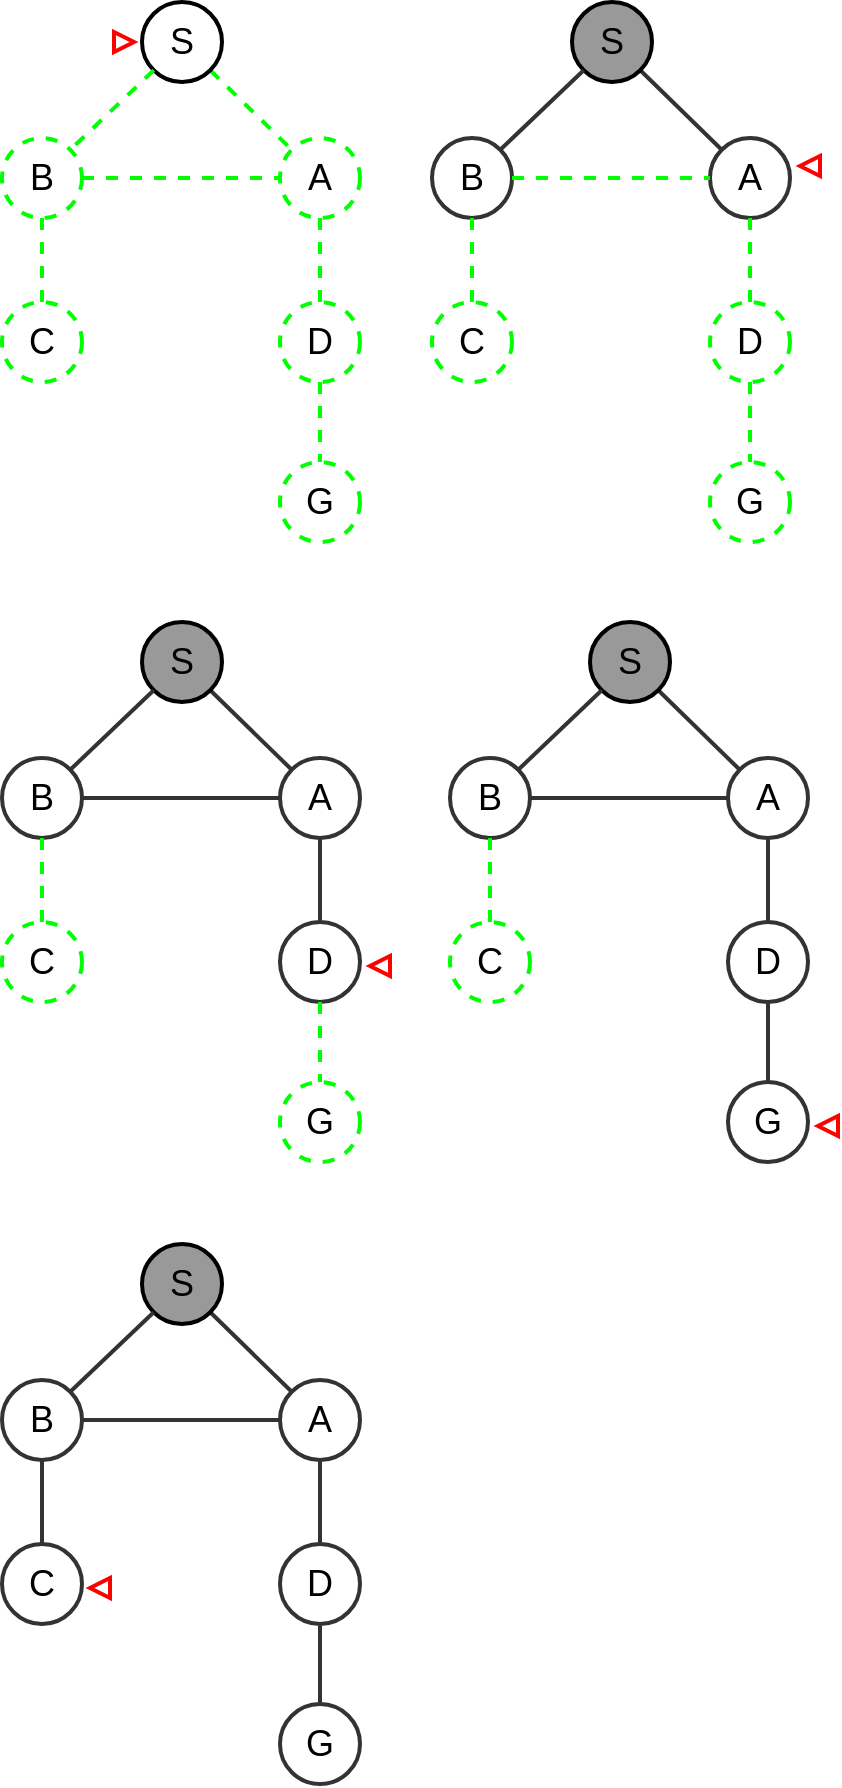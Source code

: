 <mxfile version="20.2.3" type="github">
  <diagram id="JBaPHp9FMGA2kXpj314d" name="Page-1">
    <mxGraphModel dx="824" dy="450" grid="0" gridSize="10" guides="1" tooltips="1" connect="1" arrows="1" fold="1" page="1" pageScale="1" pageWidth="850" pageHeight="1100" math="0" shadow="0">
      <root>
        <mxCell id="0" />
        <mxCell id="1" parent="0" />
        <mxCell id="PjGAKiC9PBEhKYJ4-9Ws-8" style="edgeStyle=none;rounded=0;orthogonalLoop=1;jettySize=auto;html=1;exitX=1;exitY=1;exitDx=0;exitDy=0;fontSize=18;entryX=0;entryY=0;entryDx=0;entryDy=0;endArrow=none;endFill=0;fontStyle=0;fillColor=#d5e8d4;strokeColor=#00FF00;dashed=1;strokeWidth=2;" edge="1" parent="1" source="PjGAKiC9PBEhKYJ4-9Ws-1" target="PjGAKiC9PBEhKYJ4-9Ws-4">
          <mxGeometry relative="1" as="geometry" />
        </mxCell>
        <mxCell id="PjGAKiC9PBEhKYJ4-9Ws-1" value="&lt;font style=&quot;font-size: 18px;&quot;&gt;S&lt;/font&gt;" style="ellipse;whiteSpace=wrap;html=1;strokeWidth=2;" vertex="1" parent="1">
          <mxGeometry x="280" y="110" width="40" height="40" as="geometry" />
        </mxCell>
        <mxCell id="PjGAKiC9PBEhKYJ4-9Ws-3" value="&lt;font style=&quot;font-size: 18px;&quot;&gt;B&lt;/font&gt;" style="ellipse;whiteSpace=wrap;html=1;fillColor=none;strokeColor=#00FF00;dashed=1;strokeWidth=2;" vertex="1" parent="1">
          <mxGeometry x="210" y="178" width="40" height="40" as="geometry" />
        </mxCell>
        <mxCell id="PjGAKiC9PBEhKYJ4-9Ws-4" value="&lt;font style=&quot;font-size: 18px;&quot;&gt;A&lt;/font&gt;" style="ellipse;whiteSpace=wrap;html=1;fillColor=none;strokeColor=#00FF00;dashed=1;strokeWidth=2;" vertex="1" parent="1">
          <mxGeometry x="349" y="178" width="40" height="40" as="geometry" />
        </mxCell>
        <mxCell id="PjGAKiC9PBEhKYJ4-9Ws-5" value="&lt;font style=&quot;font-size: 18px;&quot;&gt;C&lt;/font&gt;" style="ellipse;whiteSpace=wrap;html=1;fillColor=none;strokeColor=#00FF00;dashed=1;strokeWidth=2;" vertex="1" parent="1">
          <mxGeometry x="210" y="260" width="40" height="40" as="geometry" />
        </mxCell>
        <mxCell id="PjGAKiC9PBEhKYJ4-9Ws-6" value="&lt;font style=&quot;font-size: 18px;&quot;&gt;D&lt;/font&gt;" style="ellipse;whiteSpace=wrap;html=1;fillColor=none;strokeColor=#00FF00;dashed=1;strokeWidth=2;" vertex="1" parent="1">
          <mxGeometry x="349" y="260" width="40" height="40" as="geometry" />
        </mxCell>
        <mxCell id="PjGAKiC9PBEhKYJ4-9Ws-7" value="&lt;font style=&quot;font-size: 18px;&quot;&gt;G&lt;/font&gt;" style="ellipse;whiteSpace=wrap;html=1;fillColor=none;strokeColor=#00FF00;dashed=1;strokeWidth=2;" vertex="1" parent="1">
          <mxGeometry x="349" y="340" width="40" height="40" as="geometry" />
        </mxCell>
        <mxCell id="PjGAKiC9PBEhKYJ4-9Ws-9" style="edgeStyle=none;rounded=0;orthogonalLoop=1;jettySize=auto;html=1;exitX=0;exitY=1;exitDx=0;exitDy=0;fontSize=18;entryX=1;entryY=0;entryDx=0;entryDy=0;endArrow=none;endFill=0;fontStyle=0;fillColor=#d5e8d4;strokeColor=#00FF00;dashed=1;strokeWidth=2;" edge="1" parent="1" source="PjGAKiC9PBEhKYJ4-9Ws-1" target="PjGAKiC9PBEhKYJ4-9Ws-3">
          <mxGeometry relative="1" as="geometry">
            <mxPoint x="324.142" y="154.142" as="sourcePoint" />
            <mxPoint x="375.858" y="215.858" as="targetPoint" />
          </mxGeometry>
        </mxCell>
        <mxCell id="PjGAKiC9PBEhKYJ4-9Ws-10" style="edgeStyle=none;rounded=0;orthogonalLoop=1;jettySize=auto;html=1;exitX=0.5;exitY=1;exitDx=0;exitDy=0;fontSize=18;entryX=0.5;entryY=0;entryDx=0;entryDy=0;endArrow=none;endFill=0;fillColor=#d5e8d4;strokeColor=#00FF00;dashed=1;strokeWidth=2;" edge="1" parent="1" source="PjGAKiC9PBEhKYJ4-9Ws-4" target="PjGAKiC9PBEhKYJ4-9Ws-6">
          <mxGeometry relative="1" as="geometry">
            <mxPoint x="334.142" y="164.142" as="sourcePoint" />
            <mxPoint x="385.858" y="225.858" as="targetPoint" />
          </mxGeometry>
        </mxCell>
        <mxCell id="PjGAKiC9PBEhKYJ4-9Ws-11" style="edgeStyle=none;rounded=0;orthogonalLoop=1;jettySize=auto;html=1;exitX=0.5;exitY=1;exitDx=0;exitDy=0;fontSize=18;entryX=0.5;entryY=0;entryDx=0;entryDy=0;endArrow=none;endFill=0;fillColor=#d5e8d4;strokeColor=#00FF00;dashed=1;strokeWidth=2;" edge="1" parent="1" source="PjGAKiC9PBEhKYJ4-9Ws-6" target="PjGAKiC9PBEhKYJ4-9Ws-7">
          <mxGeometry relative="1" as="geometry">
            <mxPoint x="390" y="250" as="sourcePoint" />
            <mxPoint x="390" y="320" as="targetPoint" />
          </mxGeometry>
        </mxCell>
        <mxCell id="PjGAKiC9PBEhKYJ4-9Ws-12" style="edgeStyle=none;rounded=0;orthogonalLoop=1;jettySize=auto;html=1;exitX=1;exitY=0.5;exitDx=0;exitDy=0;fontSize=18;entryX=0;entryY=0.5;entryDx=0;entryDy=0;endArrow=none;endFill=0;fillColor=#d5e8d4;strokeColor=#00FF00;dashed=1;strokeWidth=2;" edge="1" parent="1" source="PjGAKiC9PBEhKYJ4-9Ws-3" target="PjGAKiC9PBEhKYJ4-9Ws-4">
          <mxGeometry relative="1" as="geometry">
            <mxPoint x="400" y="260" as="sourcePoint" />
            <mxPoint x="400" y="330" as="targetPoint" />
          </mxGeometry>
        </mxCell>
        <mxCell id="PjGAKiC9PBEhKYJ4-9Ws-13" style="edgeStyle=none;rounded=0;orthogonalLoop=1;jettySize=auto;html=1;exitX=0.5;exitY=1;exitDx=0;exitDy=0;fontSize=18;entryX=0.5;entryY=0;entryDx=0;entryDy=0;endArrow=none;endFill=0;fillColor=#d5e8d4;strokeColor=#00FF00;dashed=1;strokeWidth=2;" edge="1" parent="1" source="PjGAKiC9PBEhKYJ4-9Ws-3" target="PjGAKiC9PBEhKYJ4-9Ws-5">
          <mxGeometry relative="1" as="geometry">
            <mxPoint x="410" y="270" as="sourcePoint" />
            <mxPoint x="410" y="340" as="targetPoint" />
          </mxGeometry>
        </mxCell>
        <mxCell id="PjGAKiC9PBEhKYJ4-9Ws-15" value="" style="triangle;whiteSpace=wrap;html=1;fontSize=18;strokeColor=#FF0000;strokeWidth=2;fillColor=none;" vertex="1" parent="1">
          <mxGeometry x="266" y="125" width="10" height="10" as="geometry" />
        </mxCell>
        <mxCell id="PjGAKiC9PBEhKYJ4-9Ws-16" style="edgeStyle=none;rounded=0;orthogonalLoop=1;jettySize=auto;html=1;exitX=1;exitY=1;exitDx=0;exitDy=0;fontSize=18;entryX=0;entryY=0;entryDx=0;entryDy=0;endArrow=none;endFill=0;fontStyle=0;fillColor=#d5e8d4;strokeColor=#333333;strokeWidth=2;" edge="1" parent="1" source="PjGAKiC9PBEhKYJ4-9Ws-17" target="PjGAKiC9PBEhKYJ4-9Ws-19">
          <mxGeometry relative="1" as="geometry" />
        </mxCell>
        <mxCell id="PjGAKiC9PBEhKYJ4-9Ws-17" value="&lt;font style=&quot;font-size: 18px;&quot;&gt;S&lt;/font&gt;" style="ellipse;whiteSpace=wrap;html=1;strokeWidth=2;fillColor=#999999;" vertex="1" parent="1">
          <mxGeometry x="495" y="110" width="40" height="40" as="geometry" />
        </mxCell>
        <mxCell id="PjGAKiC9PBEhKYJ4-9Ws-18" value="&lt;font style=&quot;font-size: 18px;&quot;&gt;B&lt;/font&gt;" style="ellipse;whiteSpace=wrap;html=1;fillColor=none;strokeColor=#333333;strokeWidth=2;" vertex="1" parent="1">
          <mxGeometry x="425" y="178" width="40" height="40" as="geometry" />
        </mxCell>
        <mxCell id="PjGAKiC9PBEhKYJ4-9Ws-19" value="&lt;font style=&quot;font-size: 18px;&quot;&gt;A&lt;/font&gt;" style="ellipse;whiteSpace=wrap;html=1;fillColor=none;strokeColor=#333333;strokeWidth=2;" vertex="1" parent="1">
          <mxGeometry x="564" y="178" width="40" height="40" as="geometry" />
        </mxCell>
        <mxCell id="PjGAKiC9PBEhKYJ4-9Ws-20" value="&lt;font style=&quot;font-size: 18px;&quot;&gt;C&lt;/font&gt;" style="ellipse;whiteSpace=wrap;html=1;fillColor=none;strokeColor=#00FF00;dashed=1;strokeWidth=2;" vertex="1" parent="1">
          <mxGeometry x="425" y="260" width="40" height="40" as="geometry" />
        </mxCell>
        <mxCell id="PjGAKiC9PBEhKYJ4-9Ws-21" value="&lt;font style=&quot;font-size: 18px;&quot;&gt;D&lt;/font&gt;" style="ellipse;whiteSpace=wrap;html=1;fillColor=none;strokeColor=#00FF00;dashed=1;strokeWidth=2;" vertex="1" parent="1">
          <mxGeometry x="564" y="260" width="40" height="40" as="geometry" />
        </mxCell>
        <mxCell id="PjGAKiC9PBEhKYJ4-9Ws-22" value="&lt;font style=&quot;font-size: 18px;&quot;&gt;G&lt;/font&gt;" style="ellipse;whiteSpace=wrap;html=1;fillColor=none;strokeColor=#00FF00;dashed=1;strokeWidth=2;" vertex="1" parent="1">
          <mxGeometry x="564" y="340" width="40" height="40" as="geometry" />
        </mxCell>
        <mxCell id="PjGAKiC9PBEhKYJ4-9Ws-23" style="edgeStyle=none;rounded=0;orthogonalLoop=1;jettySize=auto;html=1;exitX=0;exitY=1;exitDx=0;exitDy=0;fontSize=18;entryX=1;entryY=0;entryDx=0;entryDy=0;endArrow=none;endFill=0;fontStyle=0;fillColor=#d5e8d4;strokeColor=#333333;strokeWidth=2;" edge="1" parent="1" source="PjGAKiC9PBEhKYJ4-9Ws-17" target="PjGAKiC9PBEhKYJ4-9Ws-18">
          <mxGeometry relative="1" as="geometry">
            <mxPoint x="539.142" y="154.142" as="sourcePoint" />
            <mxPoint x="590.858" y="215.858" as="targetPoint" />
          </mxGeometry>
        </mxCell>
        <mxCell id="PjGAKiC9PBEhKYJ4-9Ws-24" style="edgeStyle=none;rounded=0;orthogonalLoop=1;jettySize=auto;html=1;exitX=0.5;exitY=1;exitDx=0;exitDy=0;fontSize=18;entryX=0.5;entryY=0;entryDx=0;entryDy=0;endArrow=none;endFill=0;fillColor=#d5e8d4;strokeColor=#00FF00;dashed=1;strokeWidth=2;" edge="1" parent="1" source="PjGAKiC9PBEhKYJ4-9Ws-19" target="PjGAKiC9PBEhKYJ4-9Ws-21">
          <mxGeometry relative="1" as="geometry">
            <mxPoint x="549.142" y="164.142" as="sourcePoint" />
            <mxPoint x="600.858" y="225.858" as="targetPoint" />
          </mxGeometry>
        </mxCell>
        <mxCell id="PjGAKiC9PBEhKYJ4-9Ws-25" style="edgeStyle=none;rounded=0;orthogonalLoop=1;jettySize=auto;html=1;exitX=0.5;exitY=1;exitDx=0;exitDy=0;fontSize=18;entryX=0.5;entryY=0;entryDx=0;entryDy=0;endArrow=none;endFill=0;fillColor=#d5e8d4;strokeColor=#00FF00;dashed=1;strokeWidth=2;" edge="1" parent="1" source="PjGAKiC9PBEhKYJ4-9Ws-21" target="PjGAKiC9PBEhKYJ4-9Ws-22">
          <mxGeometry relative="1" as="geometry">
            <mxPoint x="605" y="250" as="sourcePoint" />
            <mxPoint x="605" y="320" as="targetPoint" />
          </mxGeometry>
        </mxCell>
        <mxCell id="PjGAKiC9PBEhKYJ4-9Ws-26" style="edgeStyle=none;rounded=0;orthogonalLoop=1;jettySize=auto;html=1;exitX=1;exitY=0.5;exitDx=0;exitDy=0;fontSize=18;entryX=0;entryY=0.5;entryDx=0;entryDy=0;endArrow=none;endFill=0;fillColor=#d5e8d4;strokeColor=#00FF00;dashed=1;strokeWidth=2;" edge="1" parent="1" source="PjGAKiC9PBEhKYJ4-9Ws-18" target="PjGAKiC9PBEhKYJ4-9Ws-19">
          <mxGeometry relative="1" as="geometry">
            <mxPoint x="615" y="260" as="sourcePoint" />
            <mxPoint x="615" y="330" as="targetPoint" />
          </mxGeometry>
        </mxCell>
        <mxCell id="PjGAKiC9PBEhKYJ4-9Ws-27" style="edgeStyle=none;rounded=0;orthogonalLoop=1;jettySize=auto;html=1;exitX=0.5;exitY=1;exitDx=0;exitDy=0;fontSize=18;entryX=0.5;entryY=0;entryDx=0;entryDy=0;endArrow=none;endFill=0;fillColor=#d5e8d4;strokeColor=#00FF00;dashed=1;strokeWidth=2;" edge="1" parent="1" source="PjGAKiC9PBEhKYJ4-9Ws-18" target="PjGAKiC9PBEhKYJ4-9Ws-20">
          <mxGeometry relative="1" as="geometry">
            <mxPoint x="625" y="270" as="sourcePoint" />
            <mxPoint x="625" y="340" as="targetPoint" />
          </mxGeometry>
        </mxCell>
        <mxCell id="PjGAKiC9PBEhKYJ4-9Ws-28" value="" style="triangle;whiteSpace=wrap;html=1;fontSize=18;strokeColor=#FF0000;strokeWidth=2;fillColor=none;rotation=-180;" vertex="1" parent="1">
          <mxGeometry x="609" y="187" width="10" height="10" as="geometry" />
        </mxCell>
        <mxCell id="PjGAKiC9PBEhKYJ4-9Ws-29" style="edgeStyle=none;rounded=0;orthogonalLoop=1;jettySize=auto;html=1;exitX=1;exitY=1;exitDx=0;exitDy=0;fontSize=18;entryX=0;entryY=0;entryDx=0;entryDy=0;endArrow=none;endFill=0;fontStyle=0;fillColor=#d5e8d4;strokeColor=#333333;strokeWidth=2;" edge="1" parent="1" source="PjGAKiC9PBEhKYJ4-9Ws-30" target="PjGAKiC9PBEhKYJ4-9Ws-32">
          <mxGeometry relative="1" as="geometry" />
        </mxCell>
        <mxCell id="PjGAKiC9PBEhKYJ4-9Ws-30" value="&lt;font style=&quot;font-size: 18px;&quot;&gt;S&lt;/font&gt;" style="ellipse;whiteSpace=wrap;html=1;strokeWidth=2;fillColor=#999999;" vertex="1" parent="1">
          <mxGeometry x="280" y="420" width="40" height="40" as="geometry" />
        </mxCell>
        <mxCell id="PjGAKiC9PBEhKYJ4-9Ws-31" value="&lt;font style=&quot;font-size: 18px;&quot;&gt;B&lt;/font&gt;" style="ellipse;whiteSpace=wrap;html=1;fillColor=none;strokeColor=#333333;strokeWidth=2;" vertex="1" parent="1">
          <mxGeometry x="210" y="488" width="40" height="40" as="geometry" />
        </mxCell>
        <mxCell id="PjGAKiC9PBEhKYJ4-9Ws-32" value="&lt;font style=&quot;font-size: 18px;&quot;&gt;A&lt;/font&gt;" style="ellipse;whiteSpace=wrap;html=1;fillColor=none;strokeColor=#333333;strokeWidth=2;" vertex="1" parent="1">
          <mxGeometry x="349" y="488" width="40" height="40" as="geometry" />
        </mxCell>
        <mxCell id="PjGAKiC9PBEhKYJ4-9Ws-33" value="&lt;font style=&quot;font-size: 18px;&quot;&gt;C&lt;/font&gt;" style="ellipse;whiteSpace=wrap;html=1;fillColor=none;strokeColor=#00FF00;dashed=1;strokeWidth=2;" vertex="1" parent="1">
          <mxGeometry x="210" y="570" width="40" height="40" as="geometry" />
        </mxCell>
        <mxCell id="PjGAKiC9PBEhKYJ4-9Ws-34" value="&lt;font style=&quot;font-size: 18px;&quot;&gt;D&lt;/font&gt;" style="ellipse;whiteSpace=wrap;html=1;fillColor=none;strokeColor=#333333;strokeWidth=2;" vertex="1" parent="1">
          <mxGeometry x="349" y="570" width="40" height="40" as="geometry" />
        </mxCell>
        <mxCell id="PjGAKiC9PBEhKYJ4-9Ws-35" value="&lt;font style=&quot;font-size: 18px;&quot;&gt;G&lt;/font&gt;" style="ellipse;whiteSpace=wrap;html=1;fillColor=none;strokeColor=#00FF00;dashed=1;strokeWidth=2;" vertex="1" parent="1">
          <mxGeometry x="349" y="650" width="40" height="40" as="geometry" />
        </mxCell>
        <mxCell id="PjGAKiC9PBEhKYJ4-9Ws-36" style="edgeStyle=none;rounded=0;orthogonalLoop=1;jettySize=auto;html=1;exitX=0;exitY=1;exitDx=0;exitDy=0;fontSize=18;entryX=1;entryY=0;entryDx=0;entryDy=0;endArrow=none;endFill=0;fontStyle=0;fillColor=#d5e8d4;strokeColor=#333333;strokeWidth=2;" edge="1" parent="1" source="PjGAKiC9PBEhKYJ4-9Ws-30" target="PjGAKiC9PBEhKYJ4-9Ws-31">
          <mxGeometry relative="1" as="geometry">
            <mxPoint x="324.142" y="464.142" as="sourcePoint" />
            <mxPoint x="375.858" y="525.858" as="targetPoint" />
          </mxGeometry>
        </mxCell>
        <mxCell id="PjGAKiC9PBEhKYJ4-9Ws-37" style="edgeStyle=none;rounded=0;orthogonalLoop=1;jettySize=auto;html=1;exitX=0.5;exitY=1;exitDx=0;exitDy=0;fontSize=18;entryX=0.5;entryY=0;entryDx=0;entryDy=0;endArrow=none;endFill=0;fillColor=#d5e8d4;strokeColor=#333333;strokeWidth=2;" edge="1" parent="1" source="PjGAKiC9PBEhKYJ4-9Ws-32" target="PjGAKiC9PBEhKYJ4-9Ws-34">
          <mxGeometry relative="1" as="geometry">
            <mxPoint x="334.142" y="474.142" as="sourcePoint" />
            <mxPoint x="385.858" y="535.858" as="targetPoint" />
          </mxGeometry>
        </mxCell>
        <mxCell id="PjGAKiC9PBEhKYJ4-9Ws-38" style="edgeStyle=none;rounded=0;orthogonalLoop=1;jettySize=auto;html=1;exitX=0.5;exitY=1;exitDx=0;exitDy=0;fontSize=18;entryX=0.5;entryY=0;entryDx=0;entryDy=0;endArrow=none;endFill=0;fillColor=#d5e8d4;strokeColor=#00FF00;dashed=1;strokeWidth=2;" edge="1" parent="1" source="PjGAKiC9PBEhKYJ4-9Ws-34" target="PjGAKiC9PBEhKYJ4-9Ws-35">
          <mxGeometry relative="1" as="geometry">
            <mxPoint x="390" y="560" as="sourcePoint" />
            <mxPoint x="390" y="630" as="targetPoint" />
          </mxGeometry>
        </mxCell>
        <mxCell id="PjGAKiC9PBEhKYJ4-9Ws-39" style="edgeStyle=none;rounded=0;orthogonalLoop=1;jettySize=auto;html=1;exitX=1;exitY=0.5;exitDx=0;exitDy=0;fontSize=18;entryX=0;entryY=0.5;entryDx=0;entryDy=0;endArrow=none;endFill=0;fillColor=#d5e8d4;strokeColor=#333333;strokeWidth=2;" edge="1" parent="1" source="PjGAKiC9PBEhKYJ4-9Ws-31" target="PjGAKiC9PBEhKYJ4-9Ws-32">
          <mxGeometry relative="1" as="geometry">
            <mxPoint x="400" y="570" as="sourcePoint" />
            <mxPoint x="400" y="640" as="targetPoint" />
          </mxGeometry>
        </mxCell>
        <mxCell id="PjGAKiC9PBEhKYJ4-9Ws-40" style="edgeStyle=none;rounded=0;orthogonalLoop=1;jettySize=auto;html=1;exitX=0.5;exitY=1;exitDx=0;exitDy=0;fontSize=18;entryX=0.5;entryY=0;entryDx=0;entryDy=0;endArrow=none;endFill=0;fillColor=#d5e8d4;strokeColor=#00FF00;dashed=1;strokeWidth=2;" edge="1" parent="1" source="PjGAKiC9PBEhKYJ4-9Ws-31" target="PjGAKiC9PBEhKYJ4-9Ws-33">
          <mxGeometry relative="1" as="geometry">
            <mxPoint x="410" y="580" as="sourcePoint" />
            <mxPoint x="410" y="650" as="targetPoint" />
          </mxGeometry>
        </mxCell>
        <mxCell id="PjGAKiC9PBEhKYJ4-9Ws-41" value="" style="triangle;whiteSpace=wrap;html=1;fontSize=18;strokeColor=#FF0000;strokeWidth=2;fillColor=none;rotation=-180;" vertex="1" parent="1">
          <mxGeometry x="394" y="587" width="10" height="10" as="geometry" />
        </mxCell>
        <mxCell id="PjGAKiC9PBEhKYJ4-9Ws-43" style="edgeStyle=none;rounded=0;orthogonalLoop=1;jettySize=auto;html=1;exitX=1;exitY=1;exitDx=0;exitDy=0;fontSize=18;entryX=0;entryY=0;entryDx=0;entryDy=0;endArrow=none;endFill=0;fontStyle=0;fillColor=#d5e8d4;strokeColor=#333333;strokeWidth=2;" edge="1" parent="1" source="PjGAKiC9PBEhKYJ4-9Ws-44" target="PjGAKiC9PBEhKYJ4-9Ws-46">
          <mxGeometry relative="1" as="geometry" />
        </mxCell>
        <mxCell id="PjGAKiC9PBEhKYJ4-9Ws-44" value="&lt;font style=&quot;font-size: 18px;&quot;&gt;S&lt;/font&gt;" style="ellipse;whiteSpace=wrap;html=1;strokeWidth=2;fillColor=#999999;" vertex="1" parent="1">
          <mxGeometry x="504" y="420" width="40" height="40" as="geometry" />
        </mxCell>
        <mxCell id="PjGAKiC9PBEhKYJ4-9Ws-45" value="&lt;font style=&quot;font-size: 18px;&quot;&gt;B&lt;/font&gt;" style="ellipse;whiteSpace=wrap;html=1;fillColor=none;strokeColor=#333333;strokeWidth=2;" vertex="1" parent="1">
          <mxGeometry x="434" y="488" width="40" height="40" as="geometry" />
        </mxCell>
        <mxCell id="PjGAKiC9PBEhKYJ4-9Ws-46" value="&lt;font style=&quot;font-size: 18px;&quot;&gt;A&lt;/font&gt;" style="ellipse;whiteSpace=wrap;html=1;fillColor=none;strokeColor=#333333;strokeWidth=2;" vertex="1" parent="1">
          <mxGeometry x="573" y="488" width="40" height="40" as="geometry" />
        </mxCell>
        <mxCell id="PjGAKiC9PBEhKYJ4-9Ws-47" value="&lt;font style=&quot;font-size: 18px;&quot;&gt;C&lt;/font&gt;" style="ellipse;whiteSpace=wrap;html=1;fillColor=none;strokeColor=#00FF00;dashed=1;strokeWidth=2;" vertex="1" parent="1">
          <mxGeometry x="434" y="570" width="40" height="40" as="geometry" />
        </mxCell>
        <mxCell id="PjGAKiC9PBEhKYJ4-9Ws-48" value="&lt;font style=&quot;font-size: 18px;&quot;&gt;D&lt;/font&gt;" style="ellipse;whiteSpace=wrap;html=1;fillColor=none;strokeColor=#333333;strokeWidth=2;" vertex="1" parent="1">
          <mxGeometry x="573" y="570" width="40" height="40" as="geometry" />
        </mxCell>
        <mxCell id="PjGAKiC9PBEhKYJ4-9Ws-49" value="&lt;font style=&quot;font-size: 18px;&quot;&gt;G&lt;/font&gt;" style="ellipse;whiteSpace=wrap;html=1;fillColor=none;strokeColor=#333333;strokeWidth=2;" vertex="1" parent="1">
          <mxGeometry x="573" y="650" width="40" height="40" as="geometry" />
        </mxCell>
        <mxCell id="PjGAKiC9PBEhKYJ4-9Ws-50" style="edgeStyle=none;rounded=0;orthogonalLoop=1;jettySize=auto;html=1;exitX=0;exitY=1;exitDx=0;exitDy=0;fontSize=18;entryX=1;entryY=0;entryDx=0;entryDy=0;endArrow=none;endFill=0;fontStyle=0;fillColor=#d5e8d4;strokeColor=#333333;strokeWidth=2;" edge="1" parent="1" source="PjGAKiC9PBEhKYJ4-9Ws-44" target="PjGAKiC9PBEhKYJ4-9Ws-45">
          <mxGeometry relative="1" as="geometry">
            <mxPoint x="548.142" y="464.142" as="sourcePoint" />
            <mxPoint x="599.858" y="525.858" as="targetPoint" />
          </mxGeometry>
        </mxCell>
        <mxCell id="PjGAKiC9PBEhKYJ4-9Ws-51" style="edgeStyle=none;rounded=0;orthogonalLoop=1;jettySize=auto;html=1;exitX=0.5;exitY=1;exitDx=0;exitDy=0;fontSize=18;entryX=0.5;entryY=0;entryDx=0;entryDy=0;endArrow=none;endFill=0;fillColor=#d5e8d4;strokeColor=#333333;strokeWidth=2;" edge="1" parent="1" source="PjGAKiC9PBEhKYJ4-9Ws-46" target="PjGAKiC9PBEhKYJ4-9Ws-48">
          <mxGeometry relative="1" as="geometry">
            <mxPoint x="558.142" y="474.142" as="sourcePoint" />
            <mxPoint x="609.858" y="535.858" as="targetPoint" />
          </mxGeometry>
        </mxCell>
        <mxCell id="PjGAKiC9PBEhKYJ4-9Ws-52" style="edgeStyle=none;rounded=0;orthogonalLoop=1;jettySize=auto;html=1;exitX=0.5;exitY=1;exitDx=0;exitDy=0;fontSize=18;entryX=0.5;entryY=0;entryDx=0;entryDy=0;endArrow=none;endFill=0;fillColor=#d5e8d4;strokeColor=#333333;strokeWidth=2;" edge="1" parent="1" source="PjGAKiC9PBEhKYJ4-9Ws-48" target="PjGAKiC9PBEhKYJ4-9Ws-49">
          <mxGeometry relative="1" as="geometry">
            <mxPoint x="614" y="560" as="sourcePoint" />
            <mxPoint x="614" y="630" as="targetPoint" />
          </mxGeometry>
        </mxCell>
        <mxCell id="PjGAKiC9PBEhKYJ4-9Ws-53" style="edgeStyle=none;rounded=0;orthogonalLoop=1;jettySize=auto;html=1;exitX=1;exitY=0.5;exitDx=0;exitDy=0;fontSize=18;entryX=0;entryY=0.5;entryDx=0;entryDy=0;endArrow=none;endFill=0;fillColor=#d5e8d4;strokeColor=#333333;strokeWidth=2;" edge="1" parent="1" source="PjGAKiC9PBEhKYJ4-9Ws-45" target="PjGAKiC9PBEhKYJ4-9Ws-46">
          <mxGeometry relative="1" as="geometry">
            <mxPoint x="624" y="570" as="sourcePoint" />
            <mxPoint x="624" y="640" as="targetPoint" />
          </mxGeometry>
        </mxCell>
        <mxCell id="PjGAKiC9PBEhKYJ4-9Ws-54" style="edgeStyle=none;rounded=0;orthogonalLoop=1;jettySize=auto;html=1;exitX=0.5;exitY=1;exitDx=0;exitDy=0;fontSize=18;entryX=0.5;entryY=0;entryDx=0;entryDy=0;endArrow=none;endFill=0;fillColor=#d5e8d4;strokeColor=#00FF00;dashed=1;strokeWidth=2;" edge="1" parent="1" source="PjGAKiC9PBEhKYJ4-9Ws-45" target="PjGAKiC9PBEhKYJ4-9Ws-47">
          <mxGeometry relative="1" as="geometry">
            <mxPoint x="634" y="580" as="sourcePoint" />
            <mxPoint x="634" y="650" as="targetPoint" />
          </mxGeometry>
        </mxCell>
        <mxCell id="PjGAKiC9PBEhKYJ4-9Ws-55" value="" style="triangle;whiteSpace=wrap;html=1;fontSize=18;strokeColor=#FF0000;strokeWidth=2;fillColor=none;rotation=-180;" vertex="1" parent="1">
          <mxGeometry x="618" y="667" width="10" height="10" as="geometry" />
        </mxCell>
        <mxCell id="PjGAKiC9PBEhKYJ4-9Ws-56" style="edgeStyle=none;rounded=0;orthogonalLoop=1;jettySize=auto;html=1;exitX=1;exitY=1;exitDx=0;exitDy=0;fontSize=18;entryX=0;entryY=0;entryDx=0;entryDy=0;endArrow=none;endFill=0;fontStyle=0;fillColor=#d5e8d4;strokeColor=#333333;strokeWidth=2;" edge="1" parent="1" source="PjGAKiC9PBEhKYJ4-9Ws-57" target="PjGAKiC9PBEhKYJ4-9Ws-59">
          <mxGeometry relative="1" as="geometry" />
        </mxCell>
        <mxCell id="PjGAKiC9PBEhKYJ4-9Ws-57" value="&lt;font style=&quot;font-size: 18px;&quot;&gt;S&lt;/font&gt;" style="ellipse;whiteSpace=wrap;html=1;strokeWidth=2;fillColor=#999999;" vertex="1" parent="1">
          <mxGeometry x="280" y="731" width="40" height="40" as="geometry" />
        </mxCell>
        <mxCell id="PjGAKiC9PBEhKYJ4-9Ws-58" value="&lt;font style=&quot;font-size: 18px;&quot;&gt;B&lt;/font&gt;" style="ellipse;whiteSpace=wrap;html=1;fillColor=none;strokeColor=#333333;strokeWidth=2;" vertex="1" parent="1">
          <mxGeometry x="210" y="799" width="40" height="40" as="geometry" />
        </mxCell>
        <mxCell id="PjGAKiC9PBEhKYJ4-9Ws-59" value="&lt;font style=&quot;font-size: 18px;&quot;&gt;A&lt;/font&gt;" style="ellipse;whiteSpace=wrap;html=1;fillColor=none;strokeColor=#333333;strokeWidth=2;" vertex="1" parent="1">
          <mxGeometry x="349" y="799" width="40" height="40" as="geometry" />
        </mxCell>
        <mxCell id="PjGAKiC9PBEhKYJ4-9Ws-60" value="&lt;font style=&quot;font-size: 18px;&quot;&gt;C&lt;/font&gt;" style="ellipse;whiteSpace=wrap;html=1;fillColor=none;strokeColor=#333333;strokeWidth=2;" vertex="1" parent="1">
          <mxGeometry x="210" y="881" width="40" height="40" as="geometry" />
        </mxCell>
        <mxCell id="PjGAKiC9PBEhKYJ4-9Ws-61" value="&lt;font style=&quot;font-size: 18px;&quot;&gt;D&lt;/font&gt;" style="ellipse;whiteSpace=wrap;html=1;fillColor=none;strokeColor=#333333;strokeWidth=2;" vertex="1" parent="1">
          <mxGeometry x="349" y="881" width="40" height="40" as="geometry" />
        </mxCell>
        <mxCell id="PjGAKiC9PBEhKYJ4-9Ws-62" value="&lt;font style=&quot;font-size: 18px;&quot;&gt;G&lt;/font&gt;" style="ellipse;whiteSpace=wrap;html=1;fillColor=none;strokeColor=#333333;strokeWidth=2;" vertex="1" parent="1">
          <mxGeometry x="349" y="961" width="40" height="40" as="geometry" />
        </mxCell>
        <mxCell id="PjGAKiC9PBEhKYJ4-9Ws-63" style="edgeStyle=none;rounded=0;orthogonalLoop=1;jettySize=auto;html=1;exitX=0;exitY=1;exitDx=0;exitDy=0;fontSize=18;entryX=1;entryY=0;entryDx=0;entryDy=0;endArrow=none;endFill=0;fontStyle=0;fillColor=#d5e8d4;strokeColor=#333333;strokeWidth=2;" edge="1" parent="1" source="PjGAKiC9PBEhKYJ4-9Ws-57" target="PjGAKiC9PBEhKYJ4-9Ws-58">
          <mxGeometry relative="1" as="geometry">
            <mxPoint x="324.142" y="775.142" as="sourcePoint" />
            <mxPoint x="375.858" y="836.858" as="targetPoint" />
          </mxGeometry>
        </mxCell>
        <mxCell id="PjGAKiC9PBEhKYJ4-9Ws-64" style="edgeStyle=none;rounded=0;orthogonalLoop=1;jettySize=auto;html=1;exitX=0.5;exitY=1;exitDx=0;exitDy=0;fontSize=18;entryX=0.5;entryY=0;entryDx=0;entryDy=0;endArrow=none;endFill=0;fillColor=#d5e8d4;strokeColor=#333333;strokeWidth=2;" edge="1" parent="1" source="PjGAKiC9PBEhKYJ4-9Ws-59" target="PjGAKiC9PBEhKYJ4-9Ws-61">
          <mxGeometry relative="1" as="geometry">
            <mxPoint x="334.142" y="785.142" as="sourcePoint" />
            <mxPoint x="385.858" y="846.858" as="targetPoint" />
          </mxGeometry>
        </mxCell>
        <mxCell id="PjGAKiC9PBEhKYJ4-9Ws-65" style="edgeStyle=none;rounded=0;orthogonalLoop=1;jettySize=auto;html=1;exitX=0.5;exitY=1;exitDx=0;exitDy=0;fontSize=18;entryX=0.5;entryY=0;entryDx=0;entryDy=0;endArrow=none;endFill=0;fillColor=#d5e8d4;strokeColor=#333333;strokeWidth=2;" edge="1" parent="1" source="PjGAKiC9PBEhKYJ4-9Ws-61" target="PjGAKiC9PBEhKYJ4-9Ws-62">
          <mxGeometry relative="1" as="geometry">
            <mxPoint x="390" y="871" as="sourcePoint" />
            <mxPoint x="390" y="941" as="targetPoint" />
          </mxGeometry>
        </mxCell>
        <mxCell id="PjGAKiC9PBEhKYJ4-9Ws-66" style="edgeStyle=none;rounded=0;orthogonalLoop=1;jettySize=auto;html=1;exitX=1;exitY=0.5;exitDx=0;exitDy=0;fontSize=18;entryX=0;entryY=0.5;entryDx=0;entryDy=0;endArrow=none;endFill=0;fillColor=#d5e8d4;strokeColor=#333333;strokeWidth=2;" edge="1" parent="1" source="PjGAKiC9PBEhKYJ4-9Ws-58" target="PjGAKiC9PBEhKYJ4-9Ws-59">
          <mxGeometry relative="1" as="geometry">
            <mxPoint x="400" y="881" as="sourcePoint" />
            <mxPoint x="400" y="951" as="targetPoint" />
          </mxGeometry>
        </mxCell>
        <mxCell id="PjGAKiC9PBEhKYJ4-9Ws-67" style="edgeStyle=none;rounded=0;orthogonalLoop=1;jettySize=auto;html=1;exitX=0.5;exitY=1;exitDx=0;exitDy=0;fontSize=18;entryX=0.5;entryY=0;entryDx=0;entryDy=0;endArrow=none;endFill=0;fillColor=#d5e8d4;strokeColor=#333333;strokeWidth=2;" edge="1" parent="1" source="PjGAKiC9PBEhKYJ4-9Ws-58" target="PjGAKiC9PBEhKYJ4-9Ws-60">
          <mxGeometry relative="1" as="geometry">
            <mxPoint x="410" y="891" as="sourcePoint" />
            <mxPoint x="410" y="961" as="targetPoint" />
          </mxGeometry>
        </mxCell>
        <mxCell id="PjGAKiC9PBEhKYJ4-9Ws-68" value="" style="triangle;whiteSpace=wrap;html=1;fontSize=18;strokeColor=#FF0000;strokeWidth=2;fillColor=none;rotation=-180;" vertex="1" parent="1">
          <mxGeometry x="254" y="898" width="10" height="10" as="geometry" />
        </mxCell>
      </root>
    </mxGraphModel>
  </diagram>
</mxfile>
